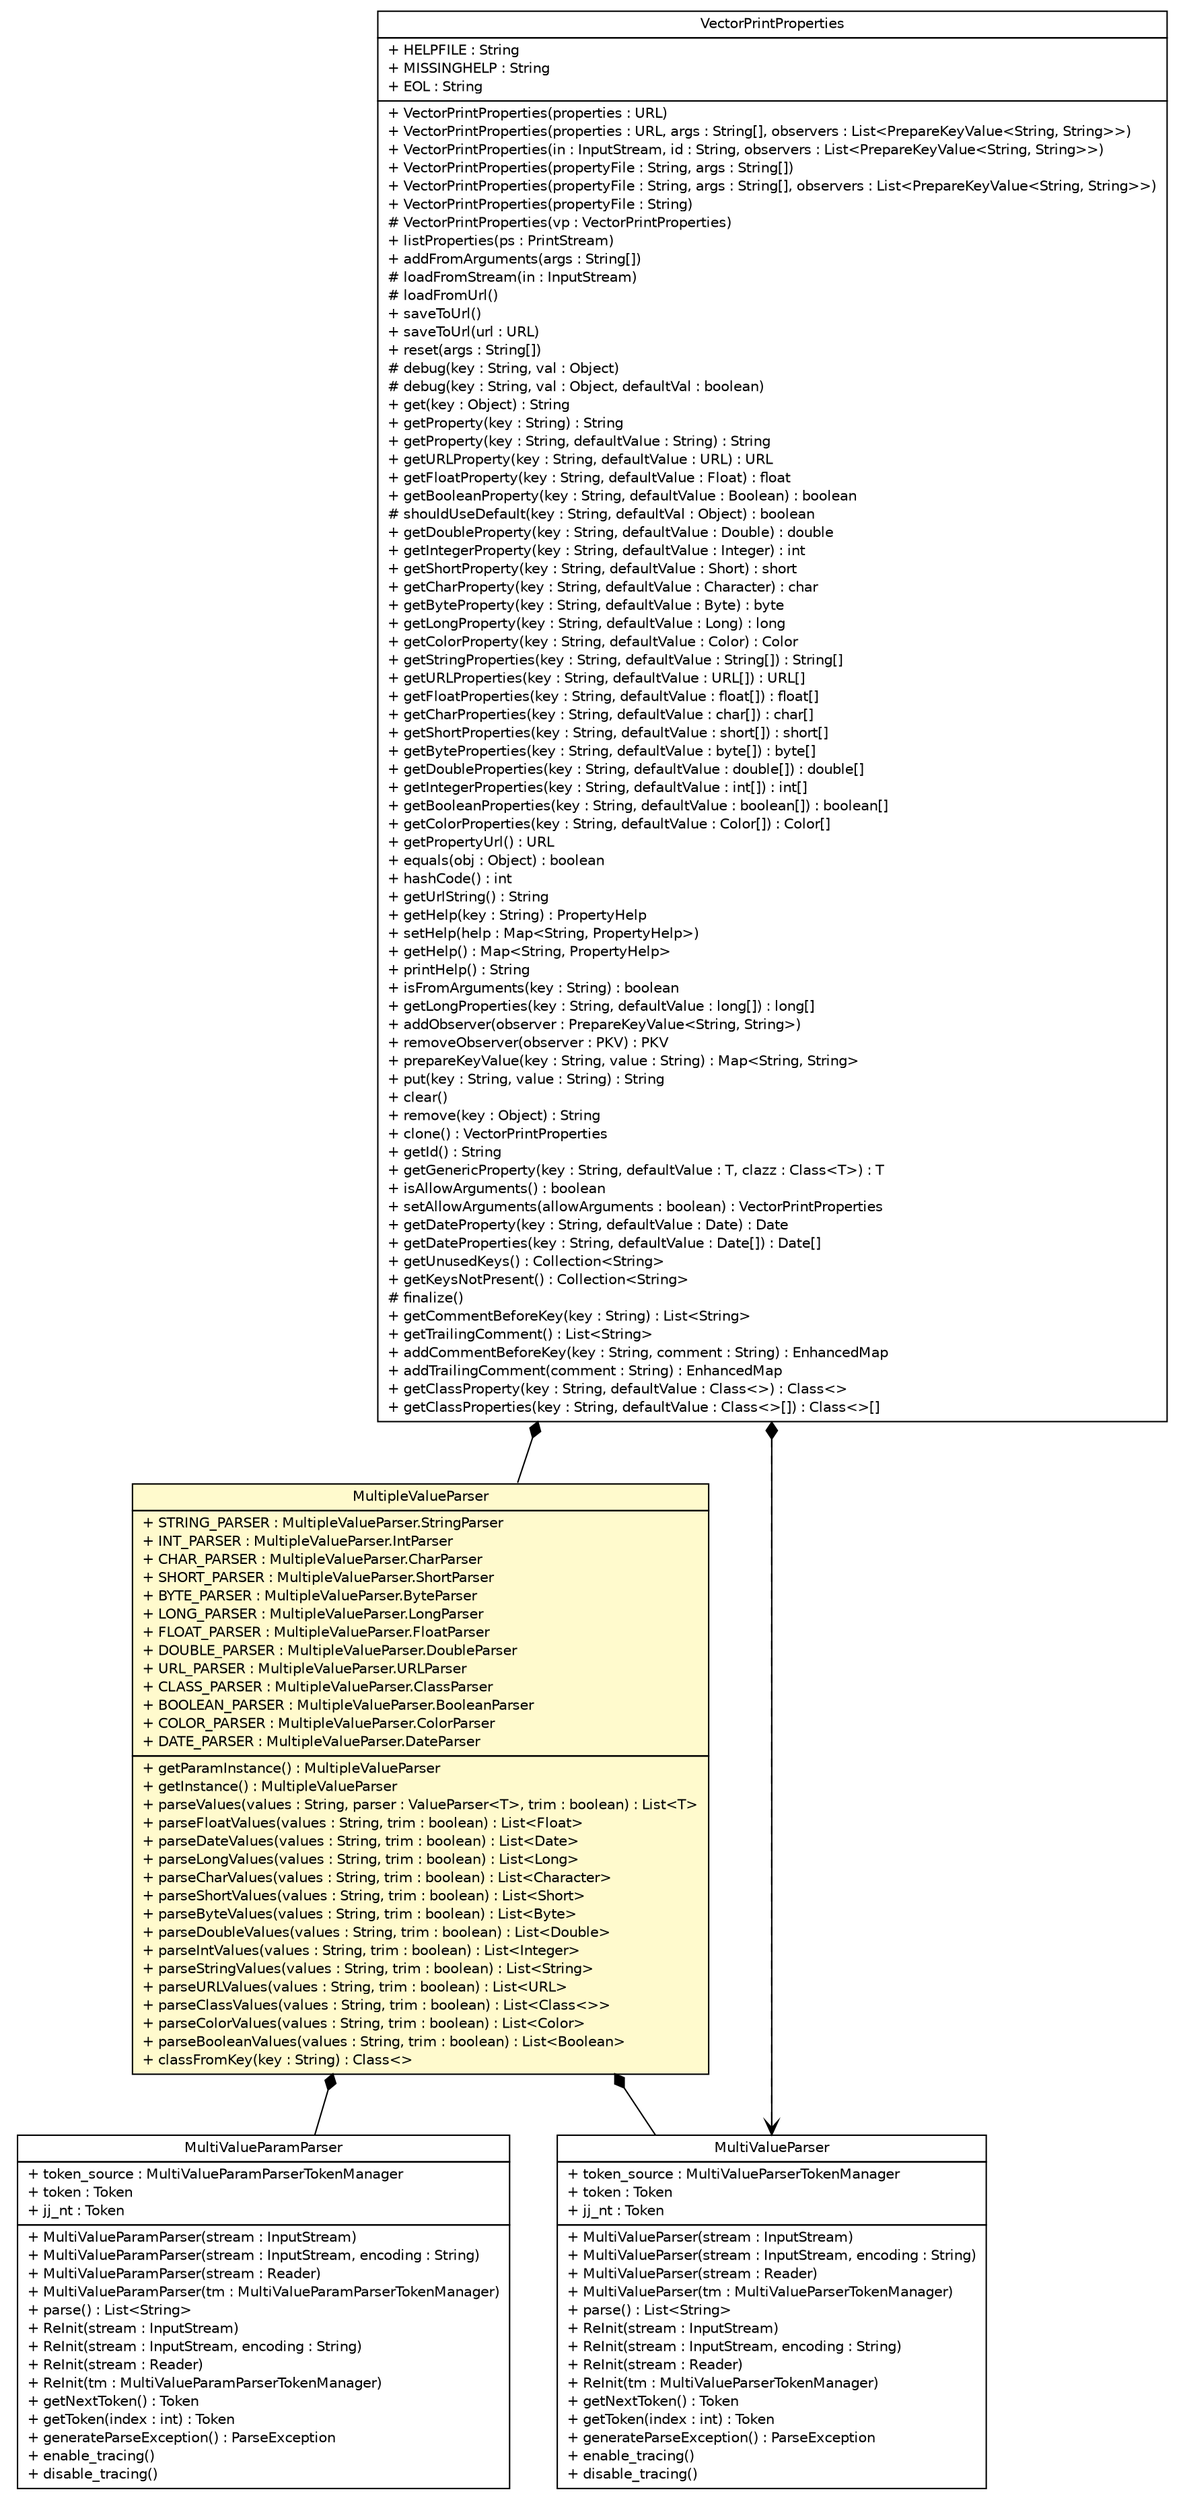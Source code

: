 #!/usr/local/bin/dot
#
# Class diagram 
# Generated by UMLGraph version R5_6 (http://www.umlgraph.org/)
#

digraph G {
	edge [fontname="Helvetica",fontsize=10,labelfontname="Helvetica",labelfontsize=10];
	node [fontname="Helvetica",fontsize=10,shape=plaintext];
	nodesep=0.25;
	ranksep=0.5;
	// com.vectorprint.configuration.parameters.MultipleValueParser
	c3158 [label=<<table title="com.vectorprint.configuration.parameters.MultipleValueParser" border="0" cellborder="1" cellspacing="0" cellpadding="2" port="p" bgcolor="lemonChiffon" href="./MultipleValueParser.html">
		<tr><td><table border="0" cellspacing="0" cellpadding="1">
<tr><td align="center" balign="center"> MultipleValueParser </td></tr>
		</table></td></tr>
		<tr><td><table border="0" cellspacing="0" cellpadding="1">
<tr><td align="left" balign="left"> + STRING_PARSER : MultipleValueParser.StringParser </td></tr>
<tr><td align="left" balign="left"> + INT_PARSER : MultipleValueParser.IntParser </td></tr>
<tr><td align="left" balign="left"> + CHAR_PARSER : MultipleValueParser.CharParser </td></tr>
<tr><td align="left" balign="left"> + SHORT_PARSER : MultipleValueParser.ShortParser </td></tr>
<tr><td align="left" balign="left"> + BYTE_PARSER : MultipleValueParser.ByteParser </td></tr>
<tr><td align="left" balign="left"> + LONG_PARSER : MultipleValueParser.LongParser </td></tr>
<tr><td align="left" balign="left"> + FLOAT_PARSER : MultipleValueParser.FloatParser </td></tr>
<tr><td align="left" balign="left"> + DOUBLE_PARSER : MultipleValueParser.DoubleParser </td></tr>
<tr><td align="left" balign="left"> + URL_PARSER : MultipleValueParser.URLParser </td></tr>
<tr><td align="left" balign="left"> + CLASS_PARSER : MultipleValueParser.ClassParser </td></tr>
<tr><td align="left" balign="left"> + BOOLEAN_PARSER : MultipleValueParser.BooleanParser </td></tr>
<tr><td align="left" balign="left"> + COLOR_PARSER : MultipleValueParser.ColorParser </td></tr>
<tr><td align="left" balign="left"> + DATE_PARSER : MultipleValueParser.DateParser </td></tr>
		</table></td></tr>
		<tr><td><table border="0" cellspacing="0" cellpadding="1">
<tr><td align="left" balign="left"> + getParamInstance() : MultipleValueParser </td></tr>
<tr><td align="left" balign="left"> + getInstance() : MultipleValueParser </td></tr>
<tr><td align="left" balign="left"> + parseValues(values : String, parser : ValueParser&lt;T&gt;, trim : boolean) : List&lt;T&gt; </td></tr>
<tr><td align="left" balign="left"> + parseFloatValues(values : String, trim : boolean) : List&lt;Float&gt; </td></tr>
<tr><td align="left" balign="left"> + parseDateValues(values : String, trim : boolean) : List&lt;Date&gt; </td></tr>
<tr><td align="left" balign="left"> + parseLongValues(values : String, trim : boolean) : List&lt;Long&gt; </td></tr>
<tr><td align="left" balign="left"> + parseCharValues(values : String, trim : boolean) : List&lt;Character&gt; </td></tr>
<tr><td align="left" balign="left"> + parseShortValues(values : String, trim : boolean) : List&lt;Short&gt; </td></tr>
<tr><td align="left" balign="left"> + parseByteValues(values : String, trim : boolean) : List&lt;Byte&gt; </td></tr>
<tr><td align="left" balign="left"> + parseDoubleValues(values : String, trim : boolean) : List&lt;Double&gt; </td></tr>
<tr><td align="left" balign="left"> + parseIntValues(values : String, trim : boolean) : List&lt;Integer&gt; </td></tr>
<tr><td align="left" balign="left"> + parseStringValues(values : String, trim : boolean) : List&lt;String&gt; </td></tr>
<tr><td align="left" balign="left"> + parseURLValues(values : String, trim : boolean) : List&lt;URL&gt; </td></tr>
<tr><td align="left" balign="left"> + parseClassValues(values : String, trim : boolean) : List&lt;Class&lt;&gt;&gt; </td></tr>
<tr><td align="left" balign="left"> + parseColorValues(values : String, trim : boolean) : List&lt;Color&gt; </td></tr>
<tr><td align="left" balign="left"> + parseBooleanValues(values : String, trim : boolean) : List&lt;Boolean&gt; </td></tr>
<tr><td align="left" balign="left"> + classFromKey(key : String) : Class&lt;&gt; </td></tr>
		</table></td></tr>
		</table>>, URL="./MultipleValueParser.html", fontname="Helvetica", fontcolor="black", fontsize=10.0];
	// com.vectorprint.configuration.VectorPrintProperties
	c3197 [label=<<table title="com.vectorprint.configuration.VectorPrintProperties" border="0" cellborder="1" cellspacing="0" cellpadding="2" port="p" href="../VectorPrintProperties.html">
		<tr><td><table border="0" cellspacing="0" cellpadding="1">
<tr><td align="center" balign="center"> VectorPrintProperties </td></tr>
		</table></td></tr>
		<tr><td><table border="0" cellspacing="0" cellpadding="1">
<tr><td align="left" balign="left"> + HELPFILE : String </td></tr>
<tr><td align="left" balign="left"> + MISSINGHELP : String </td></tr>
<tr><td align="left" balign="left"> + EOL : String </td></tr>
		</table></td></tr>
		<tr><td><table border="0" cellspacing="0" cellpadding="1">
<tr><td align="left" balign="left"> + VectorPrintProperties(properties : URL) </td></tr>
<tr><td align="left" balign="left"> + VectorPrintProperties(properties : URL, args : String[], observers : List&lt;PrepareKeyValue&lt;String, String&gt;&gt;) </td></tr>
<tr><td align="left" balign="left"> + VectorPrintProperties(in : InputStream, id : String, observers : List&lt;PrepareKeyValue&lt;String, String&gt;&gt;) </td></tr>
<tr><td align="left" balign="left"> + VectorPrintProperties(propertyFile : String, args : String[]) </td></tr>
<tr><td align="left" balign="left"> + VectorPrintProperties(propertyFile : String, args : String[], observers : List&lt;PrepareKeyValue&lt;String, String&gt;&gt;) </td></tr>
<tr><td align="left" balign="left"> + VectorPrintProperties(propertyFile : String) </td></tr>
<tr><td align="left" balign="left"> # VectorPrintProperties(vp : VectorPrintProperties) </td></tr>
<tr><td align="left" balign="left"> + listProperties(ps : PrintStream) </td></tr>
<tr><td align="left" balign="left"> + addFromArguments(args : String[]) </td></tr>
<tr><td align="left" balign="left"> # loadFromStream(in : InputStream) </td></tr>
<tr><td align="left" balign="left"> # loadFromUrl() </td></tr>
<tr><td align="left" balign="left"> + saveToUrl() </td></tr>
<tr><td align="left" balign="left"> + saveToUrl(url : URL) </td></tr>
<tr><td align="left" balign="left"> + reset(args : String[]) </td></tr>
<tr><td align="left" balign="left"> # debug(key : String, val : Object) </td></tr>
<tr><td align="left" balign="left"> # debug(key : String, val : Object, defaultVal : boolean) </td></tr>
<tr><td align="left" balign="left"> + get(key : Object) : String </td></tr>
<tr><td align="left" balign="left"> + getProperty(key : String) : String </td></tr>
<tr><td align="left" balign="left"> + getProperty(key : String, defaultValue : String) : String </td></tr>
<tr><td align="left" balign="left"> + getURLProperty(key : String, defaultValue : URL) : URL </td></tr>
<tr><td align="left" balign="left"> + getFloatProperty(key : String, defaultValue : Float) : float </td></tr>
<tr><td align="left" balign="left"> + getBooleanProperty(key : String, defaultValue : Boolean) : boolean </td></tr>
<tr><td align="left" balign="left"> # shouldUseDefault(key : String, defaultVal : Object) : boolean </td></tr>
<tr><td align="left" balign="left"> + getDoubleProperty(key : String, defaultValue : Double) : double </td></tr>
<tr><td align="left" balign="left"> + getIntegerProperty(key : String, defaultValue : Integer) : int </td></tr>
<tr><td align="left" balign="left"> + getShortProperty(key : String, defaultValue : Short) : short </td></tr>
<tr><td align="left" balign="left"> + getCharProperty(key : String, defaultValue : Character) : char </td></tr>
<tr><td align="left" balign="left"> + getByteProperty(key : String, defaultValue : Byte) : byte </td></tr>
<tr><td align="left" balign="left"> + getLongProperty(key : String, defaultValue : Long) : long </td></tr>
<tr><td align="left" balign="left"> + getColorProperty(key : String, defaultValue : Color) : Color </td></tr>
<tr><td align="left" balign="left"> + getStringProperties(key : String, defaultValue : String[]) : String[] </td></tr>
<tr><td align="left" balign="left"> + getURLProperties(key : String, defaultValue : URL[]) : URL[] </td></tr>
<tr><td align="left" balign="left"> + getFloatProperties(key : String, defaultValue : float[]) : float[] </td></tr>
<tr><td align="left" balign="left"> + getCharProperties(key : String, defaultValue : char[]) : char[] </td></tr>
<tr><td align="left" balign="left"> + getShortProperties(key : String, defaultValue : short[]) : short[] </td></tr>
<tr><td align="left" balign="left"> + getByteProperties(key : String, defaultValue : byte[]) : byte[] </td></tr>
<tr><td align="left" balign="left"> + getDoubleProperties(key : String, defaultValue : double[]) : double[] </td></tr>
<tr><td align="left" balign="left"> + getIntegerProperties(key : String, defaultValue : int[]) : int[] </td></tr>
<tr><td align="left" balign="left"> + getBooleanProperties(key : String, defaultValue : boolean[]) : boolean[] </td></tr>
<tr><td align="left" balign="left"> + getColorProperties(key : String, defaultValue : Color[]) : Color[] </td></tr>
<tr><td align="left" balign="left"> + getPropertyUrl() : URL </td></tr>
<tr><td align="left" balign="left"> + equals(obj : Object) : boolean </td></tr>
<tr><td align="left" balign="left"> + hashCode() : int </td></tr>
<tr><td align="left" balign="left"> + getUrlString() : String </td></tr>
<tr><td align="left" balign="left"> + getHelp(key : String) : PropertyHelp </td></tr>
<tr><td align="left" balign="left"> + setHelp(help : Map&lt;String, PropertyHelp&gt;) </td></tr>
<tr><td align="left" balign="left"> + getHelp() : Map&lt;String, PropertyHelp&gt; </td></tr>
<tr><td align="left" balign="left"> + printHelp() : String </td></tr>
<tr><td align="left" balign="left"> + isFromArguments(key : String) : boolean </td></tr>
<tr><td align="left" balign="left"> + getLongProperties(key : String, defaultValue : long[]) : long[] </td></tr>
<tr><td align="left" balign="left"> + addObserver(observer : PrepareKeyValue&lt;String, String&gt;) </td></tr>
<tr><td align="left" balign="left"> + removeObserver(observer : PKV) : PKV </td></tr>
<tr><td align="left" balign="left"> + prepareKeyValue(key : String, value : String) : Map&lt;String, String&gt; </td></tr>
<tr><td align="left" balign="left"> + put(key : String, value : String) : String </td></tr>
<tr><td align="left" balign="left"> + clear() </td></tr>
<tr><td align="left" balign="left"> + remove(key : Object) : String </td></tr>
<tr><td align="left" balign="left"> + clone() : VectorPrintProperties </td></tr>
<tr><td align="left" balign="left"> + getId() : String </td></tr>
<tr><td align="left" balign="left"> + getGenericProperty(key : String, defaultValue : T, clazz : Class&lt;T&gt;) : T </td></tr>
<tr><td align="left" balign="left"> + isAllowArguments() : boolean </td></tr>
<tr><td align="left" balign="left"> + setAllowArguments(allowArguments : boolean) : VectorPrintProperties </td></tr>
<tr><td align="left" balign="left"> + getDateProperty(key : String, defaultValue : Date) : Date </td></tr>
<tr><td align="left" balign="left"> + getDateProperties(key : String, defaultValue : Date[]) : Date[] </td></tr>
<tr><td align="left" balign="left"> + getUnusedKeys() : Collection&lt;String&gt; </td></tr>
<tr><td align="left" balign="left"> + getKeysNotPresent() : Collection&lt;String&gt; </td></tr>
<tr><td align="left" balign="left"> # finalize() </td></tr>
<tr><td align="left" balign="left"> + getCommentBeforeKey(key : String) : List&lt;String&gt; </td></tr>
<tr><td align="left" balign="left"> + getTrailingComment() : List&lt;String&gt; </td></tr>
<tr><td align="left" balign="left"> + addCommentBeforeKey(key : String, comment : String) : EnhancedMap </td></tr>
<tr><td align="left" balign="left"> + addTrailingComment(comment : String) : EnhancedMap </td></tr>
<tr><td align="left" balign="left"> + getClassProperty(key : String, defaultValue : Class&lt;&gt;) : Class&lt;&gt; </td></tr>
<tr><td align="left" balign="left"> + getClassProperties(key : String, defaultValue : Class&lt;&gt;[]) : Class&lt;&gt;[] </td></tr>
		</table></td></tr>
		</table>>, URL="../VectorPrintProperties.html", fontname="Helvetica", fontcolor="black", fontsize=10.0];
	// com.vectorprint.configuration.parser.MultiValueParamParser
	c3227 [label=<<table title="com.vectorprint.configuration.parser.MultiValueParamParser" border="0" cellborder="1" cellspacing="0" cellpadding="2" port="p" href="../parser/MultiValueParamParser.html">
		<tr><td><table border="0" cellspacing="0" cellpadding="1">
<tr><td align="center" balign="center"> MultiValueParamParser </td></tr>
		</table></td></tr>
		<tr><td><table border="0" cellspacing="0" cellpadding="1">
<tr><td align="left" balign="left"> + token_source : MultiValueParamParserTokenManager </td></tr>
<tr><td align="left" balign="left"> + token : Token </td></tr>
<tr><td align="left" balign="left"> + jj_nt : Token </td></tr>
		</table></td></tr>
		<tr><td><table border="0" cellspacing="0" cellpadding="1">
<tr><td align="left" balign="left"> + MultiValueParamParser(stream : InputStream) </td></tr>
<tr><td align="left" balign="left"> + MultiValueParamParser(stream : InputStream, encoding : String) </td></tr>
<tr><td align="left" balign="left"> + MultiValueParamParser(stream : Reader) </td></tr>
<tr><td align="left" balign="left"> + MultiValueParamParser(tm : MultiValueParamParserTokenManager) </td></tr>
<tr><td align="left" balign="left"> + parse() : List&lt;String&gt; </td></tr>
<tr><td align="left" balign="left"> + ReInit(stream : InputStream) </td></tr>
<tr><td align="left" balign="left"> + ReInit(stream : InputStream, encoding : String) </td></tr>
<tr><td align="left" balign="left"> + ReInit(stream : Reader) </td></tr>
<tr><td align="left" balign="left"> + ReInit(tm : MultiValueParamParserTokenManager) </td></tr>
<tr><td align="left" balign="left"> + getNextToken() : Token </td></tr>
<tr><td align="left" balign="left"> + getToken(index : int) : Token </td></tr>
<tr><td align="left" balign="left"> + generateParseException() : ParseException </td></tr>
<tr><td align="left" balign="left"> + enable_tracing() </td></tr>
<tr><td align="left" balign="left"> + disable_tracing() </td></tr>
		</table></td></tr>
		</table>>, URL="../parser/MultiValueParamParser.html", fontname="Helvetica", fontcolor="black", fontsize=10.0];
	// com.vectorprint.configuration.parser.MultiValueParser
	c3231 [label=<<table title="com.vectorprint.configuration.parser.MultiValueParser" border="0" cellborder="1" cellspacing="0" cellpadding="2" port="p" href="../parser/MultiValueParser.html">
		<tr><td><table border="0" cellspacing="0" cellpadding="1">
<tr><td align="center" balign="center"> MultiValueParser </td></tr>
		</table></td></tr>
		<tr><td><table border="0" cellspacing="0" cellpadding="1">
<tr><td align="left" balign="left"> + token_source : MultiValueParserTokenManager </td></tr>
<tr><td align="left" balign="left"> + token : Token </td></tr>
<tr><td align="left" balign="left"> + jj_nt : Token </td></tr>
		</table></td></tr>
		<tr><td><table border="0" cellspacing="0" cellpadding="1">
<tr><td align="left" balign="left"> + MultiValueParser(stream : InputStream) </td></tr>
<tr><td align="left" balign="left"> + MultiValueParser(stream : InputStream, encoding : String) </td></tr>
<tr><td align="left" balign="left"> + MultiValueParser(stream : Reader) </td></tr>
<tr><td align="left" balign="left"> + MultiValueParser(tm : MultiValueParserTokenManager) </td></tr>
<tr><td align="left" balign="left"> + parse() : List&lt;String&gt; </td></tr>
<tr><td align="left" balign="left"> + ReInit(stream : InputStream) </td></tr>
<tr><td align="left" balign="left"> + ReInit(stream : InputStream, encoding : String) </td></tr>
<tr><td align="left" balign="left"> + ReInit(stream : Reader) </td></tr>
<tr><td align="left" balign="left"> + ReInit(tm : MultiValueParserTokenManager) </td></tr>
<tr><td align="left" balign="left"> + getNextToken() : Token </td></tr>
<tr><td align="left" balign="left"> + getToken(index : int) : Token </td></tr>
<tr><td align="left" balign="left"> + generateParseException() : ParseException </td></tr>
<tr><td align="left" balign="left"> + enable_tracing() </td></tr>
<tr><td align="left" balign="left"> + disable_tracing() </td></tr>
		</table></td></tr>
		</table>>, URL="../parser/MultiValueParser.html", fontname="Helvetica", fontcolor="black", fontsize=10.0];
	// com.vectorprint.configuration.parameters.MultipleValueParser COMPOSED com.vectorprint.configuration.parser.MultiValueParser
	c3158:p -> c3231:p [taillabel="", label="", headlabel="", fontname="Helvetica", fontcolor="black", fontsize=10.0, color="black", arrowhead=none, arrowtail=diamond, dir=both];
	// com.vectorprint.configuration.parameters.MultipleValueParser COMPOSED com.vectorprint.configuration.parser.MultiValueParamParser
	c3158:p -> c3227:p [taillabel="", label="", headlabel="", fontname="Helvetica", fontcolor="black", fontsize=10.0, color="black", arrowhead=none, arrowtail=diamond, dir=both];
	// com.vectorprint.configuration.VectorPrintProperties COMPOSED com.vectorprint.configuration.parameters.MultipleValueParser
	c3197:p -> c3158:p [taillabel="", label="", headlabel="", fontname="Helvetica", fontcolor="black", fontsize=10.0, color="black", arrowhead=none, arrowtail=diamond, dir=both];
	// com.vectorprint.configuration.VectorPrintProperties COMPOSED com.vectorprint.configuration.parser.MultiValueParser
	c3197:p -> c3231:p [taillabel="", label="", headlabel="", fontname="Helvetica", fontcolor="black", fontsize=10.0, color="black", arrowhead=none, arrowtail=diamond, dir=both];
	// com.vectorprint.configuration.VectorPrintProperties DEPEND com.vectorprint.configuration.parser.MultiValueParser
	c3197:p -> c3231:p [taillabel="", label="", headlabel="", fontname="Helvetica", fontcolor="black", fontsize=10.0, color="black", arrowhead=open, style=dashed];
}

